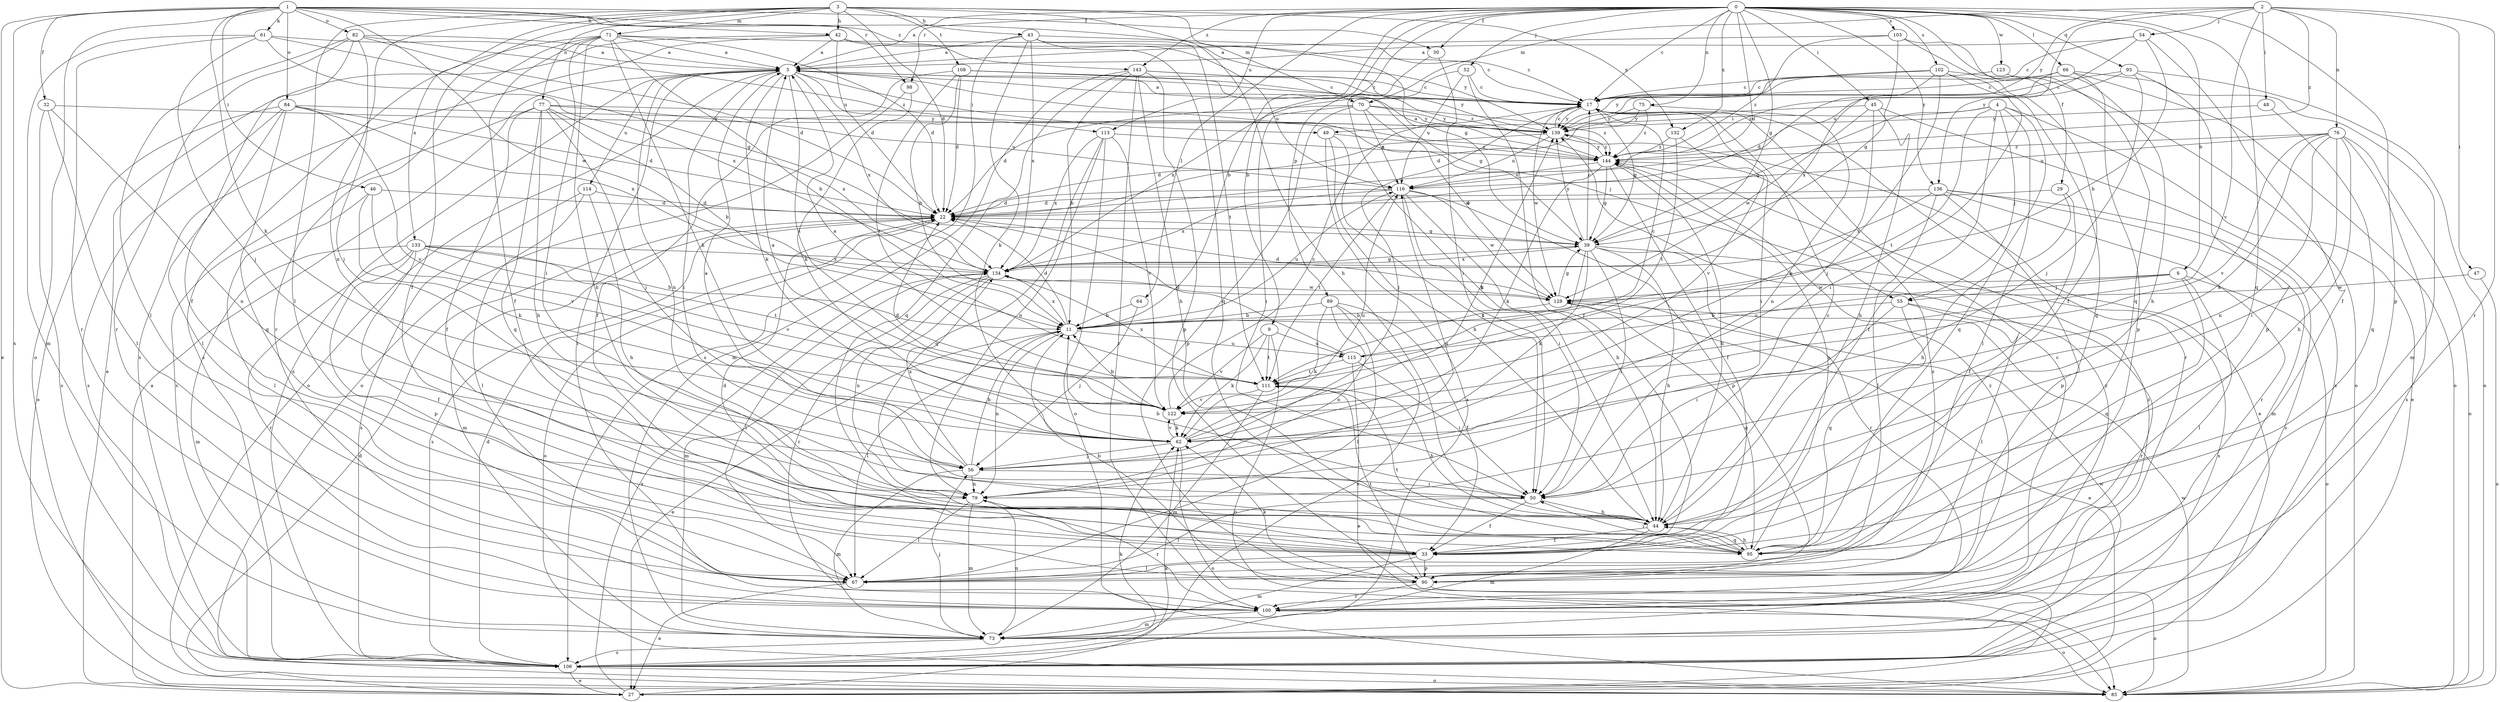 strict digraph  {
0;
1;
2;
3;
4;
5;
6;
9;
11;
17;
22;
27;
29;
30;
32;
33;
39;
42;
43;
44;
45;
46;
47;
48;
49;
50;
52;
54;
55;
56;
61;
62;
64;
66;
67;
70;
71;
73;
75;
76;
77;
79;
82;
84;
85;
89;
90;
93;
95;
98;
100;
102;
103;
106;
108;
111;
113;
114;
115;
116;
122;
123;
128;
132;
133;
134;
136;
139;
143;
144;
0 -> 5  [label=a];
0 -> 6  [label=b];
0 -> 9  [label=b];
0 -> 11  [label=b];
0 -> 17  [label=c];
0 -> 22  [label=d];
0 -> 29  [label=f];
0 -> 30  [label=f];
0 -> 39  [label=g];
0 -> 45  [label=i];
0 -> 52  [label=j];
0 -> 64  [label=l];
0 -> 66  [label=l];
0 -> 75  [label=n];
0 -> 89  [label=p];
0 -> 90  [label=p];
0 -> 93  [label=q];
0 -> 95  [label=q];
0 -> 98  [label=r];
0 -> 102  [label=s];
0 -> 103  [label=s];
0 -> 113  [label=u];
0 -> 123  [label=w];
0 -> 132  [label=x];
0 -> 136  [label=y];
0 -> 143  [label=z];
1 -> 27  [label=e];
1 -> 30  [label=f];
1 -> 32  [label=f];
1 -> 42  [label=h];
1 -> 46  [label=i];
1 -> 61  [label=k];
1 -> 62  [label=k];
1 -> 70  [label=m];
1 -> 82  [label=o];
1 -> 84  [label=o];
1 -> 85  [label=o];
1 -> 98  [label=r];
1 -> 106  [label=s];
1 -> 128  [label=w];
1 -> 143  [label=z];
2 -> 47  [label=i];
2 -> 48  [label=i];
2 -> 54  [label=j];
2 -> 70  [label=m];
2 -> 76  [label=n];
2 -> 100  [label=r];
2 -> 122  [label=v];
2 -> 136  [label=y];
2 -> 139  [label=y];
2 -> 144  [label=z];
3 -> 22  [label=d];
3 -> 33  [label=f];
3 -> 39  [label=g];
3 -> 42  [label=h];
3 -> 43  [label=h];
3 -> 44  [label=h];
3 -> 67  [label=l];
3 -> 71  [label=m];
3 -> 77  [label=n];
3 -> 79  [label=n];
3 -> 108  [label=t];
3 -> 132  [label=x];
3 -> 133  [label=x];
4 -> 27  [label=e];
4 -> 33  [label=f];
4 -> 39  [label=g];
4 -> 49  [label=i];
4 -> 55  [label=j];
4 -> 67  [label=l];
4 -> 95  [label=q];
4 -> 111  [label=t];
5 -> 17  [label=c];
5 -> 49  [label=i];
5 -> 50  [label=i];
5 -> 55  [label=j];
5 -> 62  [label=k];
5 -> 79  [label=n];
5 -> 85  [label=o];
5 -> 100  [label=r];
5 -> 106  [label=s];
5 -> 111  [label=t];
5 -> 113  [label=u];
5 -> 114  [label=u];
5 -> 134  [label=x];
6 -> 55  [label=j];
6 -> 67  [label=l];
6 -> 85  [label=o];
6 -> 95  [label=q];
6 -> 115  [label=u];
6 -> 128  [label=w];
9 -> 62  [label=k];
9 -> 85  [label=o];
9 -> 111  [label=t];
9 -> 115  [label=u];
9 -> 122  [label=v];
11 -> 22  [label=d];
11 -> 27  [label=e];
11 -> 67  [label=l];
11 -> 79  [label=n];
11 -> 115  [label=u];
11 -> 116  [label=u];
11 -> 134  [label=x];
17 -> 5  [label=a];
17 -> 39  [label=g];
17 -> 50  [label=i];
17 -> 56  [label=j];
17 -> 100  [label=r];
17 -> 128  [label=w];
17 -> 139  [label=y];
22 -> 39  [label=g];
22 -> 73  [label=m];
22 -> 85  [label=o];
22 -> 106  [label=s];
27 -> 5  [label=a];
27 -> 22  [label=d];
27 -> 62  [label=k];
27 -> 134  [label=x];
29 -> 22  [label=d];
29 -> 33  [label=f];
29 -> 44  [label=h];
30 -> 44  [label=h];
30 -> 50  [label=i];
32 -> 67  [label=l];
32 -> 79  [label=n];
32 -> 106  [label=s];
32 -> 139  [label=y];
33 -> 22  [label=d];
33 -> 67  [label=l];
33 -> 73  [label=m];
33 -> 90  [label=p];
39 -> 17  [label=c];
39 -> 44  [label=h];
39 -> 50  [label=i];
39 -> 62  [label=k];
39 -> 100  [label=r];
39 -> 106  [label=s];
39 -> 111  [label=t];
39 -> 134  [label=x];
39 -> 139  [label=y];
42 -> 5  [label=a];
42 -> 17  [label=c];
42 -> 22  [label=d];
42 -> 27  [label=e];
42 -> 106  [label=s];
42 -> 116  [label=u];
43 -> 5  [label=a];
43 -> 17  [label=c];
43 -> 62  [label=k];
43 -> 95  [label=q];
43 -> 106  [label=s];
43 -> 111  [label=t];
43 -> 134  [label=x];
44 -> 17  [label=c];
44 -> 33  [label=f];
44 -> 73  [label=m];
44 -> 95  [label=q];
45 -> 44  [label=h];
45 -> 62  [label=k];
45 -> 106  [label=s];
45 -> 128  [label=w];
45 -> 139  [label=y];
46 -> 22  [label=d];
46 -> 62  [label=k];
46 -> 67  [label=l];
46 -> 122  [label=v];
47 -> 85  [label=o];
47 -> 128  [label=w];
48 -> 95  [label=q];
48 -> 139  [label=y];
49 -> 44  [label=h];
49 -> 50  [label=i];
49 -> 106  [label=s];
49 -> 144  [label=z];
50 -> 11  [label=b];
50 -> 33  [label=f];
50 -> 44  [label=h];
50 -> 67  [label=l];
52 -> 17  [label=c];
52 -> 33  [label=f];
52 -> 116  [label=u];
52 -> 134  [label=x];
54 -> 5  [label=a];
54 -> 11  [label=b];
54 -> 17  [label=c];
54 -> 33  [label=f];
54 -> 116  [label=u];
55 -> 11  [label=b];
55 -> 50  [label=i];
55 -> 67  [label=l];
55 -> 95  [label=q];
55 -> 100  [label=r];
56 -> 5  [label=a];
56 -> 11  [label=b];
56 -> 50  [label=i];
56 -> 73  [label=m];
56 -> 79  [label=n];
56 -> 134  [label=x];
61 -> 5  [label=a];
61 -> 39  [label=g];
61 -> 56  [label=j];
61 -> 73  [label=m];
61 -> 100  [label=r];
61 -> 134  [label=x];
62 -> 56  [label=j];
62 -> 85  [label=o];
62 -> 116  [label=u];
62 -> 122  [label=v];
62 -> 139  [label=y];
64 -> 11  [label=b];
64 -> 56  [label=j];
66 -> 17  [label=c];
66 -> 22  [label=d];
66 -> 73  [label=m];
66 -> 85  [label=o];
66 -> 90  [label=p];
67 -> 27  [label=e];
70 -> 22  [label=d];
70 -> 50  [label=i];
70 -> 90  [label=p];
70 -> 116  [label=u];
70 -> 128  [label=w];
70 -> 139  [label=y];
70 -> 144  [label=z];
71 -> 5  [label=a];
71 -> 11  [label=b];
71 -> 22  [label=d];
71 -> 33  [label=f];
71 -> 44  [label=h];
71 -> 50  [label=i];
71 -> 62  [label=k];
71 -> 100  [label=r];
71 -> 106  [label=s];
71 -> 139  [label=y];
73 -> 56  [label=j];
73 -> 79  [label=n];
73 -> 106  [label=s];
73 -> 139  [label=y];
73 -> 144  [label=z];
75 -> 22  [label=d];
75 -> 79  [label=n];
75 -> 139  [label=y];
75 -> 144  [label=z];
76 -> 44  [label=h];
76 -> 50  [label=i];
76 -> 62  [label=k];
76 -> 79  [label=n];
76 -> 85  [label=o];
76 -> 106  [label=s];
76 -> 116  [label=u];
76 -> 122  [label=v];
76 -> 144  [label=z];
77 -> 11  [label=b];
77 -> 33  [label=f];
77 -> 44  [label=h];
77 -> 56  [label=j];
77 -> 95  [label=q];
77 -> 106  [label=s];
77 -> 116  [label=u];
77 -> 134  [label=x];
77 -> 139  [label=y];
79 -> 67  [label=l];
79 -> 73  [label=m];
79 -> 100  [label=r];
79 -> 116  [label=u];
82 -> 5  [label=a];
82 -> 22  [label=d];
82 -> 33  [label=f];
82 -> 56  [label=j];
82 -> 67  [label=l];
82 -> 100  [label=r];
82 -> 144  [label=z];
84 -> 22  [label=d];
84 -> 67  [label=l];
84 -> 85  [label=o];
84 -> 95  [label=q];
84 -> 106  [label=s];
84 -> 122  [label=v];
84 -> 134  [label=x];
84 -> 139  [label=y];
85 -> 128  [label=w];
89 -> 11  [label=b];
89 -> 33  [label=f];
89 -> 62  [label=k];
89 -> 67  [label=l];
89 -> 79  [label=n];
89 -> 106  [label=s];
90 -> 11  [label=b];
90 -> 62  [label=k];
90 -> 85  [label=o];
90 -> 100  [label=r];
90 -> 111  [label=t];
90 -> 144  [label=z];
93 -> 17  [label=c];
93 -> 56  [label=j];
93 -> 85  [label=o];
93 -> 90  [label=p];
93 -> 144  [label=z];
95 -> 44  [label=h];
95 -> 50  [label=i];
95 -> 111  [label=t];
95 -> 144  [label=z];
98 -> 62  [label=k];
98 -> 85  [label=o];
100 -> 17  [label=c];
100 -> 73  [label=m];
100 -> 85  [label=o];
100 -> 144  [label=z];
102 -> 17  [label=c];
102 -> 50  [label=i];
102 -> 56  [label=j];
102 -> 85  [label=o];
102 -> 95  [label=q];
102 -> 134  [label=x];
102 -> 139  [label=y];
103 -> 5  [label=a];
103 -> 33  [label=f];
103 -> 39  [label=g];
103 -> 95  [label=q];
103 -> 144  [label=z];
106 -> 22  [label=d];
106 -> 27  [label=e];
106 -> 62  [label=k];
106 -> 85  [label=o];
106 -> 128  [label=w];
108 -> 11  [label=b];
108 -> 17  [label=c];
108 -> 22  [label=d];
108 -> 33  [label=f];
108 -> 39  [label=g];
108 -> 111  [label=t];
108 -> 144  [label=z];
111 -> 5  [label=a];
111 -> 44  [label=h];
111 -> 73  [label=m];
111 -> 122  [label=v];
111 -> 134  [label=x];
113 -> 79  [label=n];
113 -> 85  [label=o];
113 -> 95  [label=q];
113 -> 122  [label=v];
113 -> 134  [label=x];
113 -> 144  [label=z];
114 -> 22  [label=d];
114 -> 44  [label=h];
114 -> 67  [label=l];
114 -> 106  [label=s];
115 -> 17  [label=c];
115 -> 22  [label=d];
115 -> 27  [label=e];
115 -> 50  [label=i];
115 -> 111  [label=t];
116 -> 22  [label=d];
116 -> 44  [label=h];
116 -> 50  [label=i];
116 -> 90  [label=p];
116 -> 111  [label=t];
116 -> 128  [label=w];
116 -> 134  [label=x];
122 -> 5  [label=a];
122 -> 11  [label=b];
122 -> 17  [label=c];
122 -> 22  [label=d];
122 -> 62  [label=k];
123 -> 17  [label=c];
123 -> 44  [label=h];
128 -> 11  [label=b];
128 -> 22  [label=d];
128 -> 27  [label=e];
128 -> 39  [label=g];
128 -> 95  [label=q];
132 -> 111  [label=t];
132 -> 122  [label=v];
132 -> 144  [label=z];
133 -> 11  [label=b];
133 -> 33  [label=f];
133 -> 73  [label=m];
133 -> 90  [label=p];
133 -> 100  [label=r];
133 -> 111  [label=t];
133 -> 122  [label=v];
133 -> 134  [label=x];
134 -> 39  [label=g];
134 -> 67  [label=l];
134 -> 73  [label=m];
134 -> 79  [label=n];
134 -> 100  [label=r];
134 -> 128  [label=w];
136 -> 22  [label=d];
136 -> 67  [label=l];
136 -> 73  [label=m];
136 -> 90  [label=p];
136 -> 100  [label=r];
136 -> 106  [label=s];
136 -> 134  [label=x];
139 -> 17  [label=c];
139 -> 22  [label=d];
139 -> 27  [label=e];
139 -> 116  [label=u];
139 -> 144  [label=z];
143 -> 11  [label=b];
143 -> 17  [label=c];
143 -> 44  [label=h];
143 -> 73  [label=m];
143 -> 90  [label=p];
143 -> 95  [label=q];
143 -> 100  [label=r];
143 -> 139  [label=y];
144 -> 5  [label=a];
144 -> 33  [label=f];
144 -> 39  [label=g];
144 -> 44  [label=h];
144 -> 62  [label=k];
144 -> 116  [label=u];
144 -> 139  [label=y];
}
